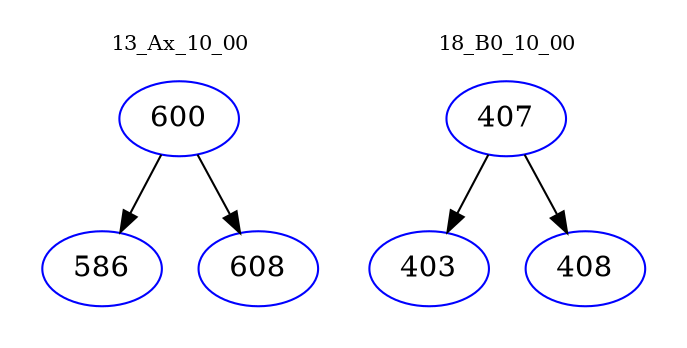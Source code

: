 digraph{
subgraph cluster_0 {
color = white
label = "13_Ax_10_00";
fontsize=10;
T0_600 [label="600", color="blue"]
T0_600 -> T0_586 [color="black"]
T0_586 [label="586", color="blue"]
T0_600 -> T0_608 [color="black"]
T0_608 [label="608", color="blue"]
}
subgraph cluster_1 {
color = white
label = "18_B0_10_00";
fontsize=10;
T1_407 [label="407", color="blue"]
T1_407 -> T1_403 [color="black"]
T1_403 [label="403", color="blue"]
T1_407 -> T1_408 [color="black"]
T1_408 [label="408", color="blue"]
}
}
